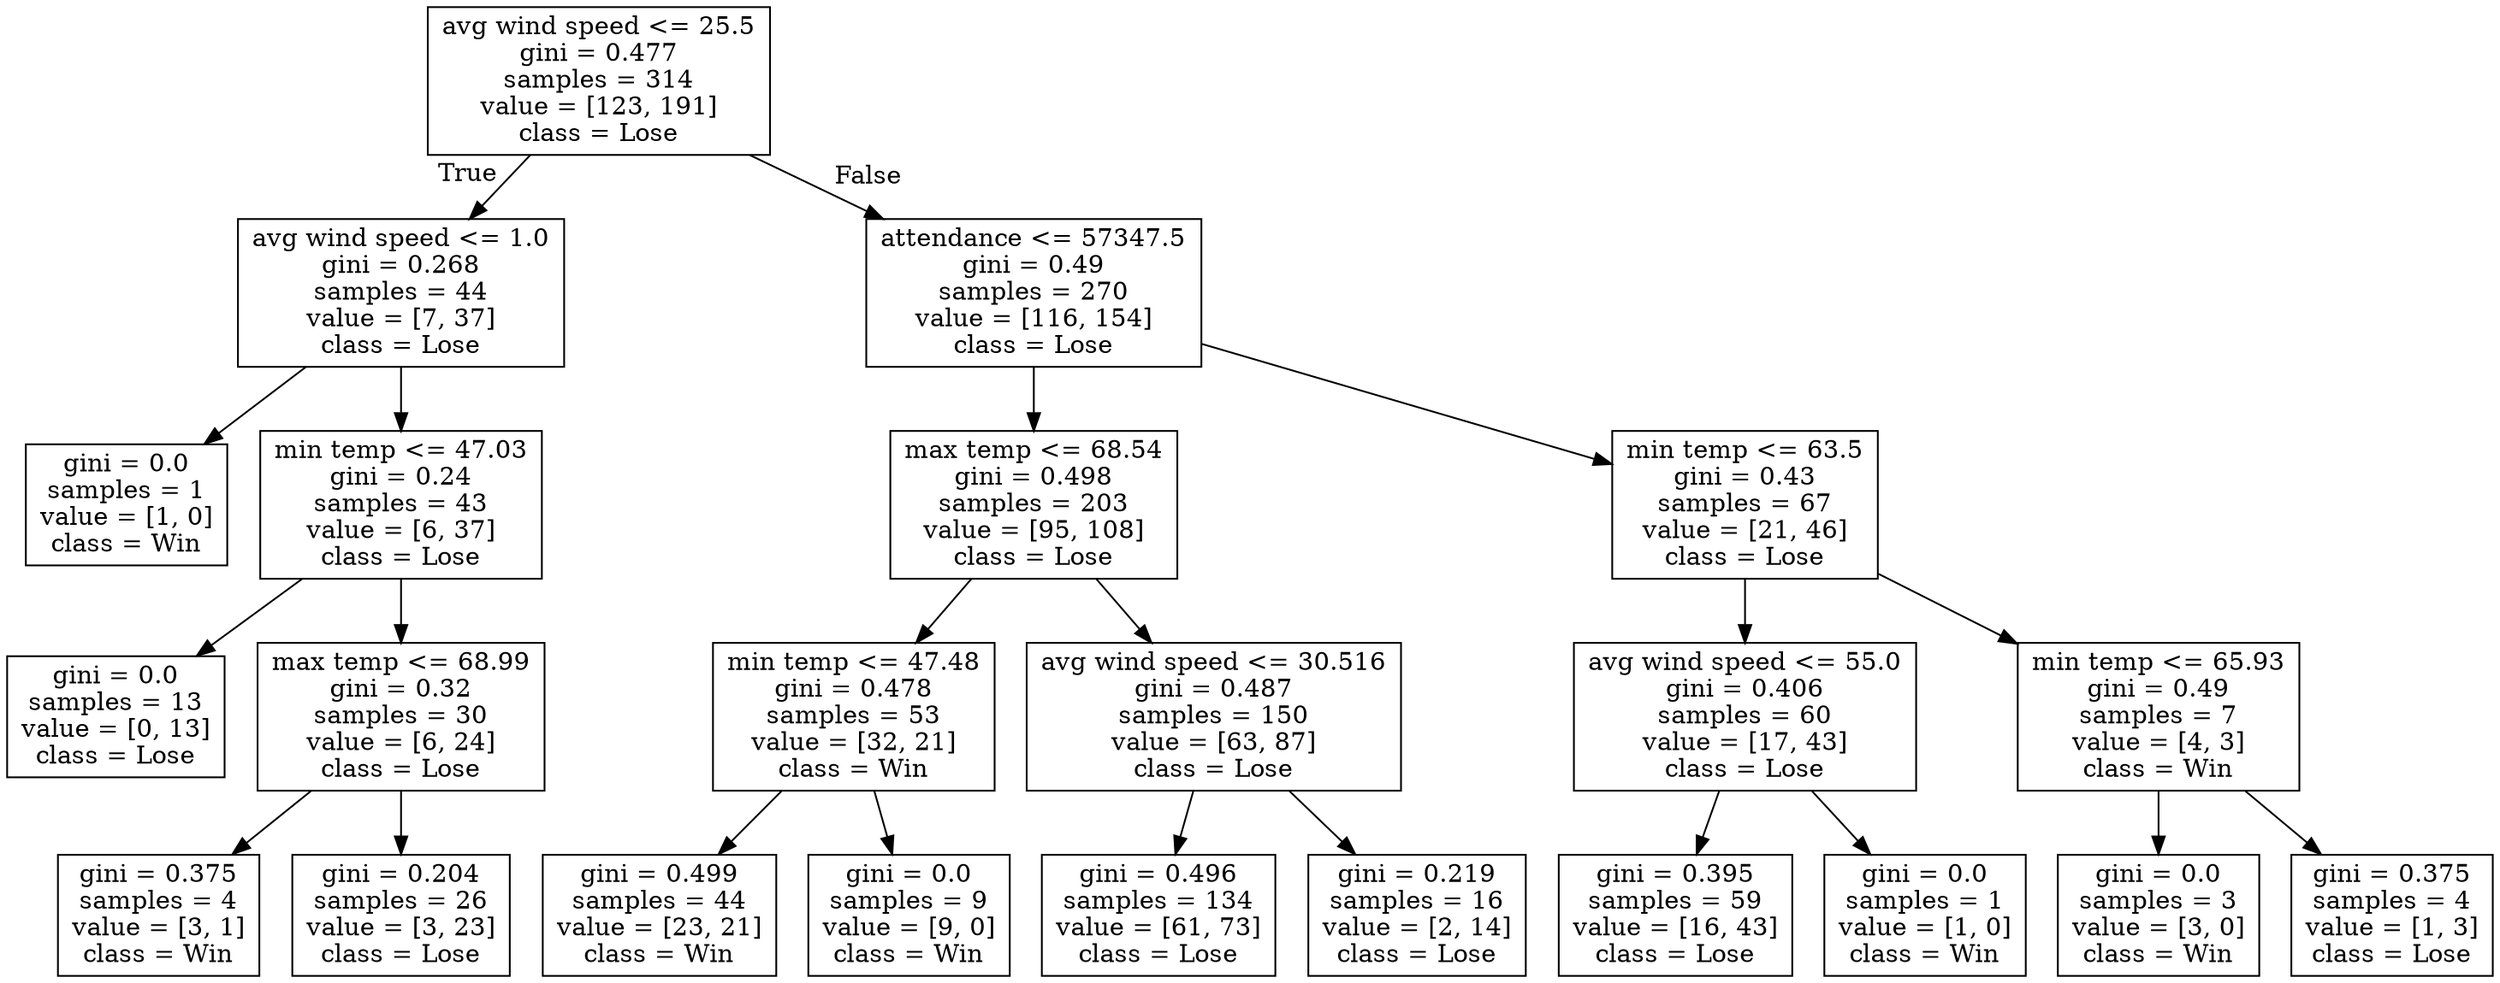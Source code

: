 digraph Tree {
node [shape=box] ;
0 [label="avg wind speed <= 25.5\ngini = 0.477\nsamples = 314\nvalue = [123, 191]\nclass = Lose"] ;
1 [label="avg wind speed <= 1.0\ngini = 0.268\nsamples = 44\nvalue = [7, 37]\nclass = Lose"] ;
0 -> 1 [labeldistance=2.5, labelangle=45, headlabel="True"] ;
2 [label="gini = 0.0\nsamples = 1\nvalue = [1, 0]\nclass = Win"] ;
1 -> 2 ;
3 [label="min temp <= 47.03\ngini = 0.24\nsamples = 43\nvalue = [6, 37]\nclass = Lose"] ;
1 -> 3 ;
4 [label="gini = 0.0\nsamples = 13\nvalue = [0, 13]\nclass = Lose"] ;
3 -> 4 ;
5 [label="max temp <= 68.99\ngini = 0.32\nsamples = 30\nvalue = [6, 24]\nclass = Lose"] ;
3 -> 5 ;
6 [label="gini = 0.375\nsamples = 4\nvalue = [3, 1]\nclass = Win"] ;
5 -> 6 ;
7 [label="gini = 0.204\nsamples = 26\nvalue = [3, 23]\nclass = Lose"] ;
5 -> 7 ;
8 [label="attendance <= 57347.5\ngini = 0.49\nsamples = 270\nvalue = [116, 154]\nclass = Lose"] ;
0 -> 8 [labeldistance=2.5, labelangle=-45, headlabel="False"] ;
9 [label="max temp <= 68.54\ngini = 0.498\nsamples = 203\nvalue = [95, 108]\nclass = Lose"] ;
8 -> 9 ;
10 [label="min temp <= 47.48\ngini = 0.478\nsamples = 53\nvalue = [32, 21]\nclass = Win"] ;
9 -> 10 ;
11 [label="gini = 0.499\nsamples = 44\nvalue = [23, 21]\nclass = Win"] ;
10 -> 11 ;
12 [label="gini = 0.0\nsamples = 9\nvalue = [9, 0]\nclass = Win"] ;
10 -> 12 ;
13 [label="avg wind speed <= 30.516\ngini = 0.487\nsamples = 150\nvalue = [63, 87]\nclass = Lose"] ;
9 -> 13 ;
14 [label="gini = 0.496\nsamples = 134\nvalue = [61, 73]\nclass = Lose"] ;
13 -> 14 ;
15 [label="gini = 0.219\nsamples = 16\nvalue = [2, 14]\nclass = Lose"] ;
13 -> 15 ;
16 [label="min temp <= 63.5\ngini = 0.43\nsamples = 67\nvalue = [21, 46]\nclass = Lose"] ;
8 -> 16 ;
17 [label="avg wind speed <= 55.0\ngini = 0.406\nsamples = 60\nvalue = [17, 43]\nclass = Lose"] ;
16 -> 17 ;
18 [label="gini = 0.395\nsamples = 59\nvalue = [16, 43]\nclass = Lose"] ;
17 -> 18 ;
19 [label="gini = 0.0\nsamples = 1\nvalue = [1, 0]\nclass = Win"] ;
17 -> 19 ;
20 [label="min temp <= 65.93\ngini = 0.49\nsamples = 7\nvalue = [4, 3]\nclass = Win"] ;
16 -> 20 ;
21 [label="gini = 0.0\nsamples = 3\nvalue = [3, 0]\nclass = Win"] ;
20 -> 21 ;
22 [label="gini = 0.375\nsamples = 4\nvalue = [1, 3]\nclass = Lose"] ;
20 -> 22 ;
}